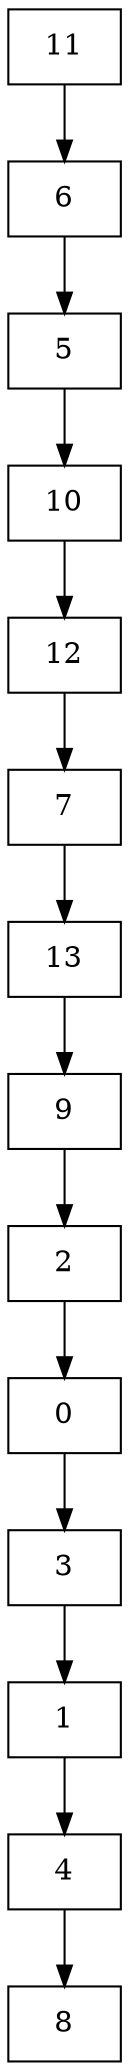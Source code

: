 digraph G {
  node [shape=record];
  node0 [label="{11}"];
  node0 -> node1;
  node1 [label="{6}"];
  node1 -> node2;
  node2 [label="{5}"];
  node2 -> node3;
  node3 [label="{10}"];
  node3 -> node4;
  node4 [label="{12}"];
  node4 -> node5;
  node5 [label="{7}"];
  node5 -> node6;
  node6 [label="{13}"];
  node6 -> node7;
  node7 [label="{9}"];
  node7 -> node8;
  node8 [label="{2}"];
  node8 -> node9;
  node9 [label="{0}"];
  node9 -> node10;
  node10 [label="{3}"];
  node10 -> node11;
  node11 [label="{1}"];
  node11 -> node12;
  node12 [label="{4}"];
  node12 -> node13;
  node13 [label="{8}"];
}
